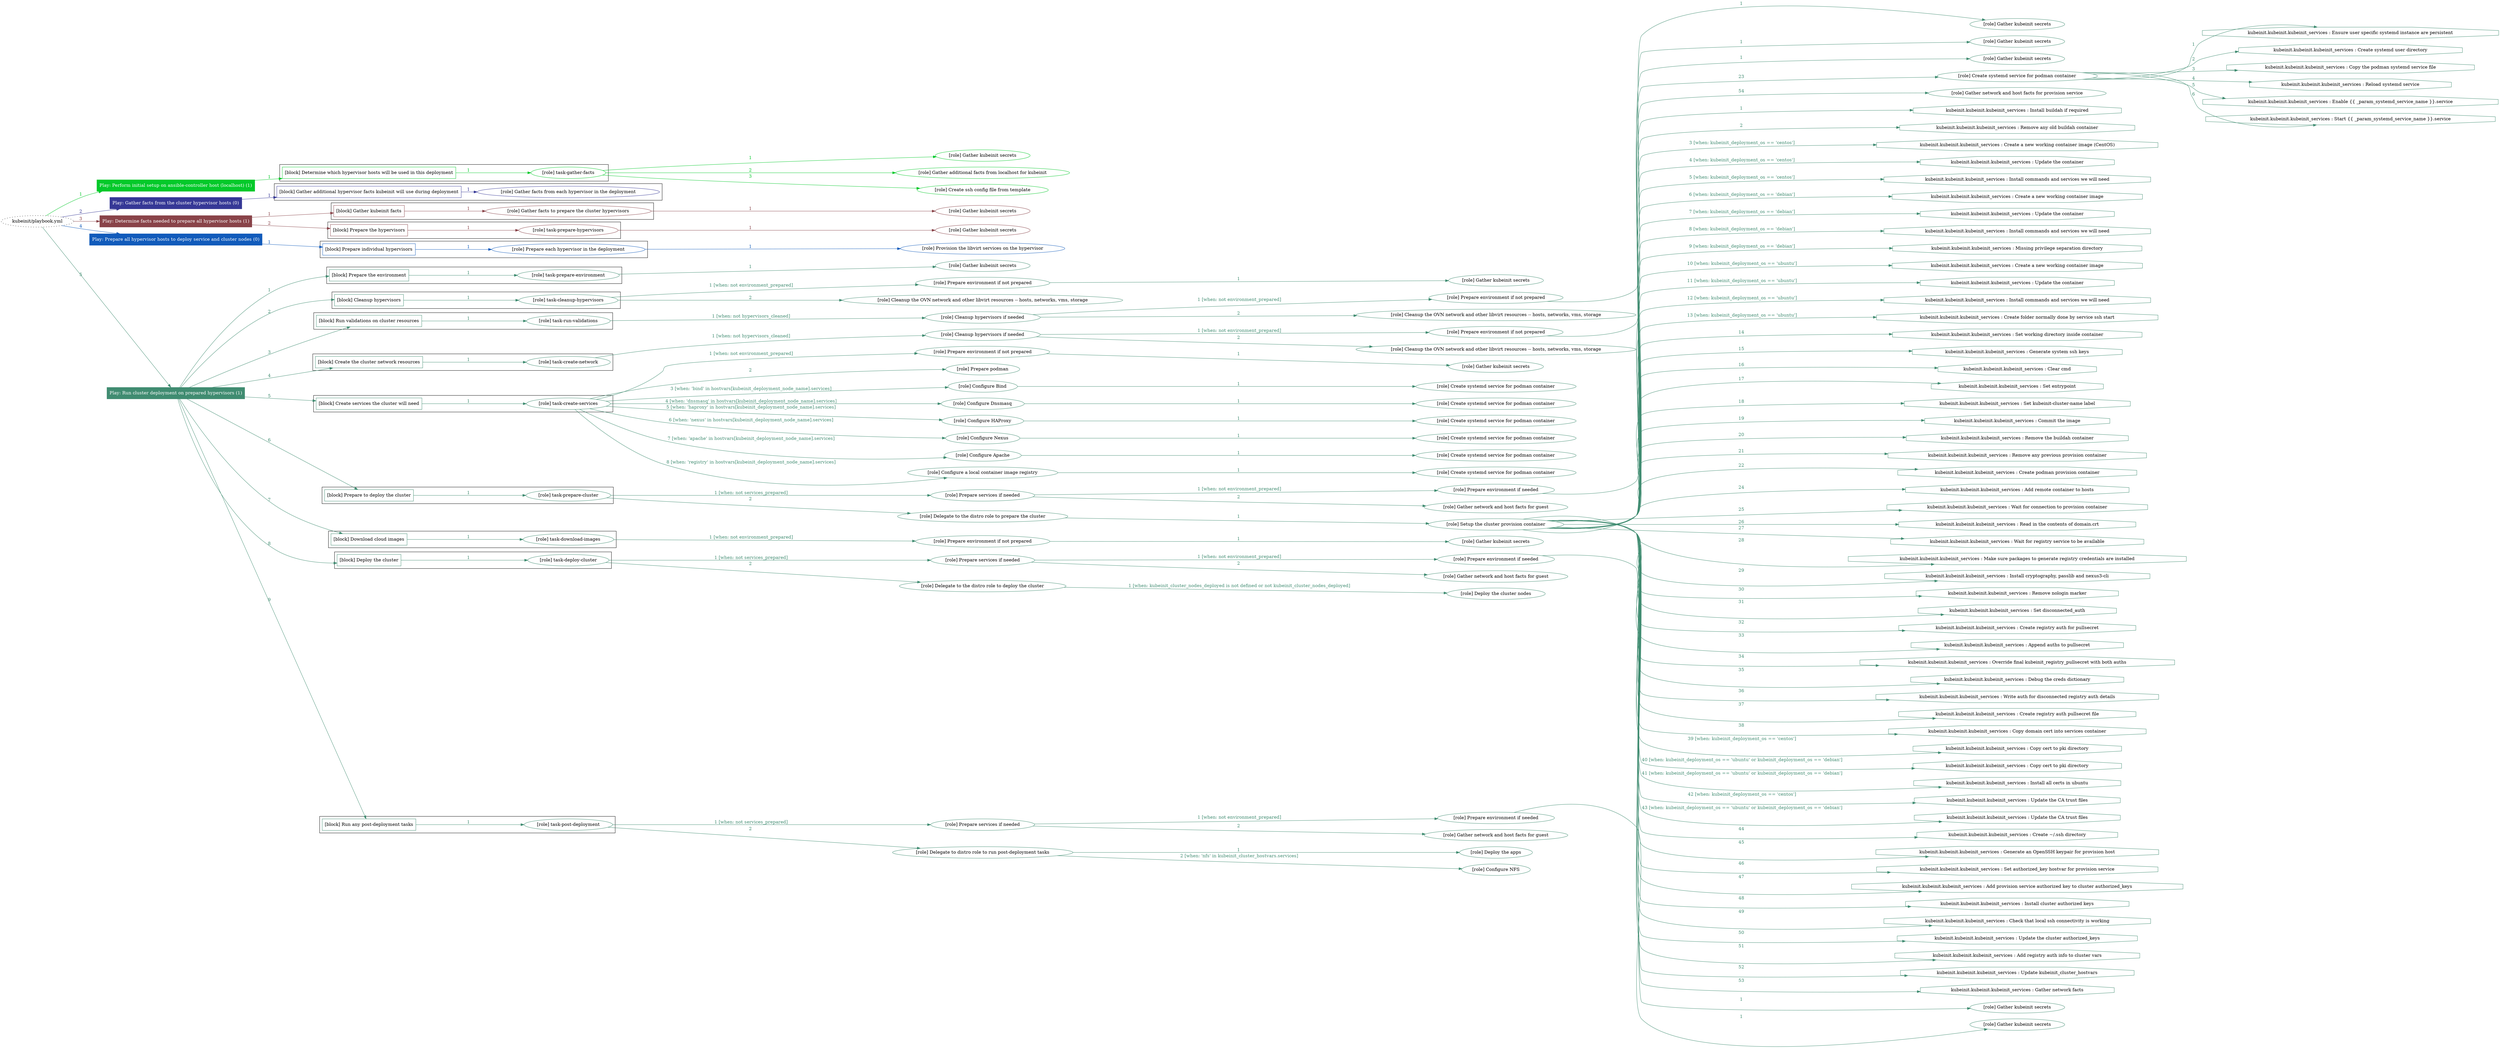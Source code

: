 digraph {
	graph [concentrate=true ordering=in rankdir=LR ratio=fill]
	edge [esep=5 sep=10]
	"kubeinit/playbook.yml" [URL="/home/runner/work/kubeinit/kubeinit/kubeinit/playbook.yml" id=playbook_728263c4 style=dotted]
	play_d1e403cc [label="Play: Perform initial setup on ansible-controller host (localhost) (1)" URL="/home/runner/work/kubeinit/kubeinit/kubeinit/playbook.yml" color="#03c92a" fontcolor="#ffffff" id=play_d1e403cc shape=box style=filled tooltip=localhost]
	"kubeinit/playbook.yml" -> play_d1e403cc [label="1 " color="#03c92a" fontcolor="#03c92a" id=edge_d89a8fd3 labeltooltip="1 " tooltip="1 "]
	subgraph "Gather kubeinit secrets" {
		role_cd6cf0f9 [label="[role] Gather kubeinit secrets" URL="/home/runner/.ansible/collections/ansible_collections/kubeinit/kubeinit/roles/kubeinit_prepare/tasks/build_hypervisors_group.yml" color="#03c92a" id=role_cd6cf0f9 tooltip="Gather kubeinit secrets"]
	}
	subgraph "Gather additional facts from localhost for kubeinit" {
		role_5322bc4f [label="[role] Gather additional facts from localhost for kubeinit" URL="/home/runner/.ansible/collections/ansible_collections/kubeinit/kubeinit/roles/kubeinit_prepare/tasks/build_hypervisors_group.yml" color="#03c92a" id=role_5322bc4f tooltip="Gather additional facts from localhost for kubeinit"]
	}
	subgraph "Create ssh config file from template" {
		role_c3437d78 [label="[role] Create ssh config file from template" URL="/home/runner/.ansible/collections/ansible_collections/kubeinit/kubeinit/roles/kubeinit_prepare/tasks/build_hypervisors_group.yml" color="#03c92a" id=role_c3437d78 tooltip="Create ssh config file from template"]
	}
	subgraph "task-gather-facts" {
		role_1f5b491d [label="[role] task-gather-facts" URL="/home/runner/work/kubeinit/kubeinit/kubeinit/playbook.yml" color="#03c92a" id=role_1f5b491d tooltip="task-gather-facts"]
		role_1f5b491d -> role_cd6cf0f9 [label="1 " color="#03c92a" fontcolor="#03c92a" id=edge_f2791cdc labeltooltip="1 " tooltip="1 "]
		role_1f5b491d -> role_5322bc4f [label="2 " color="#03c92a" fontcolor="#03c92a" id=edge_1d06180f labeltooltip="2 " tooltip="2 "]
		role_1f5b491d -> role_c3437d78 [label="3 " color="#03c92a" fontcolor="#03c92a" id=edge_d85bec53 labeltooltip="3 " tooltip="3 "]
	}
	subgraph "Play: Perform initial setup on ansible-controller host (localhost) (1)" {
		play_d1e403cc -> block_81a646a5 [label=1 color="#03c92a" fontcolor="#03c92a" id=edge_c5e66534 labeltooltip=1 tooltip=1]
		subgraph cluster_block_81a646a5 {
			block_81a646a5 [label="[block] Determine which hypervisor hosts will be used in this deployment" URL="/home/runner/work/kubeinit/kubeinit/kubeinit/playbook.yml" color="#03c92a" id=block_81a646a5 labeltooltip="Determine which hypervisor hosts will be used in this deployment" shape=box tooltip="Determine which hypervisor hosts will be used in this deployment"]
			block_81a646a5 -> role_1f5b491d [label="1 " color="#03c92a" fontcolor="#03c92a" id=edge_fc8a7d0c labeltooltip="1 " tooltip="1 "]
		}
	}
	play_1d3226ca [label="Play: Gather facts from the cluster hypervisor hosts (0)" URL="/home/runner/work/kubeinit/kubeinit/kubeinit/playbook.yml" color="#363896" fontcolor="#ffffff" id=play_1d3226ca shape=box style=filled tooltip="Play: Gather facts from the cluster hypervisor hosts (0)"]
	"kubeinit/playbook.yml" -> play_1d3226ca [label="2 " color="#363896" fontcolor="#363896" id=edge_2ad63695 labeltooltip="2 " tooltip="2 "]
	subgraph "Gather facts from each hypervisor in the deployment" {
		role_9479155a [label="[role] Gather facts from each hypervisor in the deployment" URL="/home/runner/work/kubeinit/kubeinit/kubeinit/playbook.yml" color="#363896" id=role_9479155a tooltip="Gather facts from each hypervisor in the deployment"]
	}
	subgraph "Play: Gather facts from the cluster hypervisor hosts (0)" {
		play_1d3226ca -> block_f4fe9a2b [label=1 color="#363896" fontcolor="#363896" id=edge_aa2bdcb2 labeltooltip=1 tooltip=1]
		subgraph cluster_block_f4fe9a2b {
			block_f4fe9a2b [label="[block] Gather additional hypervisor facts kubeinit will use during deployment" URL="/home/runner/work/kubeinit/kubeinit/kubeinit/playbook.yml" color="#363896" id=block_f4fe9a2b labeltooltip="Gather additional hypervisor facts kubeinit will use during deployment" shape=box tooltip="Gather additional hypervisor facts kubeinit will use during deployment"]
			block_f4fe9a2b -> role_9479155a [label="1 " color="#363896" fontcolor="#363896" id=edge_424b27a7 labeltooltip="1 " tooltip="1 "]
		}
	}
	play_4953017f [label="Play: Determine facts needed to prepare all hypervisor hosts (1)" URL="/home/runner/work/kubeinit/kubeinit/kubeinit/playbook.yml" color="#894349" fontcolor="#ffffff" id=play_4953017f shape=box style=filled tooltip=localhost]
	"kubeinit/playbook.yml" -> play_4953017f [label="3 " color="#894349" fontcolor="#894349" id=edge_283ec12c labeltooltip="3 " tooltip="3 "]
	subgraph "Gather kubeinit secrets" {
		role_338ec009 [label="[role] Gather kubeinit secrets" URL="/home/runner/.ansible/collections/ansible_collections/kubeinit/kubeinit/roles/kubeinit_prepare/tasks/gather_kubeinit_facts.yml" color="#894349" id=role_338ec009 tooltip="Gather kubeinit secrets"]
	}
	subgraph "Gather facts to prepare the cluster hypervisors" {
		role_084f2608 [label="[role] Gather facts to prepare the cluster hypervisors" URL="/home/runner/work/kubeinit/kubeinit/kubeinit/playbook.yml" color="#894349" id=role_084f2608 tooltip="Gather facts to prepare the cluster hypervisors"]
		role_084f2608 -> role_338ec009 [label="1 " color="#894349" fontcolor="#894349" id=edge_f8aaaf9c labeltooltip="1 " tooltip="1 "]
	}
	subgraph "Gather kubeinit secrets" {
		role_fb774641 [label="[role] Gather kubeinit secrets" URL="/home/runner/.ansible/collections/ansible_collections/kubeinit/kubeinit/roles/kubeinit_prepare/tasks/gather_kubeinit_facts.yml" color="#894349" id=role_fb774641 tooltip="Gather kubeinit secrets"]
	}
	subgraph "task-prepare-hypervisors" {
		role_97505d10 [label="[role] task-prepare-hypervisors" URL="/home/runner/work/kubeinit/kubeinit/kubeinit/playbook.yml" color="#894349" id=role_97505d10 tooltip="task-prepare-hypervisors"]
		role_97505d10 -> role_fb774641 [label="1 " color="#894349" fontcolor="#894349" id=edge_8bfe6f10 labeltooltip="1 " tooltip="1 "]
	}
	subgraph "Play: Determine facts needed to prepare all hypervisor hosts (1)" {
		play_4953017f -> block_e3c4df1b [label=1 color="#894349" fontcolor="#894349" id=edge_c2490699 labeltooltip=1 tooltip=1]
		subgraph cluster_block_e3c4df1b {
			block_e3c4df1b [label="[block] Gather kubeinit facts" URL="/home/runner/work/kubeinit/kubeinit/kubeinit/playbook.yml" color="#894349" id=block_e3c4df1b labeltooltip="Gather kubeinit facts" shape=box tooltip="Gather kubeinit facts"]
			block_e3c4df1b -> role_084f2608 [label="1 " color="#894349" fontcolor="#894349" id=edge_65348d69 labeltooltip="1 " tooltip="1 "]
		}
		play_4953017f -> block_aa33fd9a [label=2 color="#894349" fontcolor="#894349" id=edge_29a63095 labeltooltip=2 tooltip=2]
		subgraph cluster_block_aa33fd9a {
			block_aa33fd9a [label="[block] Prepare the hypervisors" URL="/home/runner/work/kubeinit/kubeinit/kubeinit/playbook.yml" color="#894349" id=block_aa33fd9a labeltooltip="Prepare the hypervisors" shape=box tooltip="Prepare the hypervisors"]
			block_aa33fd9a -> role_97505d10 [label="1 " color="#894349" fontcolor="#894349" id=edge_f1e8a5d8 labeltooltip="1 " tooltip="1 "]
		}
	}
	play_47b0626b [label="Play: Prepare all hypervisor hosts to deploy service and cluster nodes (0)" URL="/home/runner/work/kubeinit/kubeinit/kubeinit/playbook.yml" color="#115bbb" fontcolor="#ffffff" id=play_47b0626b shape=box style=filled tooltip="Play: Prepare all hypervisor hosts to deploy service and cluster nodes (0)"]
	"kubeinit/playbook.yml" -> play_47b0626b [label="4 " color="#115bbb" fontcolor="#115bbb" id=edge_306e078c labeltooltip="4 " tooltip="4 "]
	subgraph "Provision the libvirt services on the hypervisor" {
		role_195b908d [label="[role] Provision the libvirt services on the hypervisor" URL="/home/runner/.ansible/collections/ansible_collections/kubeinit/kubeinit/roles/kubeinit_prepare/tasks/prepare_hypervisor.yml" color="#115bbb" id=role_195b908d tooltip="Provision the libvirt services on the hypervisor"]
	}
	subgraph "Prepare each hypervisor in the deployment" {
		role_009c4bc0 [label="[role] Prepare each hypervisor in the deployment" URL="/home/runner/work/kubeinit/kubeinit/kubeinit/playbook.yml" color="#115bbb" id=role_009c4bc0 tooltip="Prepare each hypervisor in the deployment"]
		role_009c4bc0 -> role_195b908d [label="1 " color="#115bbb" fontcolor="#115bbb" id=edge_1ea1a85d labeltooltip="1 " tooltip="1 "]
	}
	subgraph "Play: Prepare all hypervisor hosts to deploy service and cluster nodes (0)" {
		play_47b0626b -> block_83cd30db [label=1 color="#115bbb" fontcolor="#115bbb" id=edge_9a035836 labeltooltip=1 tooltip=1]
		subgraph cluster_block_83cd30db {
			block_83cd30db [label="[block] Prepare individual hypervisors" URL="/home/runner/work/kubeinit/kubeinit/kubeinit/playbook.yml" color="#115bbb" id=block_83cd30db labeltooltip="Prepare individual hypervisors" shape=box tooltip="Prepare individual hypervisors"]
			block_83cd30db -> role_009c4bc0 [label="1 " color="#115bbb" fontcolor="#115bbb" id=edge_aba0f75d labeltooltip="1 " tooltip="1 "]
		}
	}
	play_4d3c7e04 [label="Play: Run cluster deployment on prepared hypervisors (1)" URL="/home/runner/work/kubeinit/kubeinit/kubeinit/playbook.yml" color="#408c71" fontcolor="#ffffff" id=play_4d3c7e04 shape=box style=filled tooltip=localhost]
	"kubeinit/playbook.yml" -> play_4d3c7e04 [label="5 " color="#408c71" fontcolor="#408c71" id=edge_2ad6f8cd labeltooltip="5 " tooltip="5 "]
	subgraph "Gather kubeinit secrets" {
		role_bbeb8878 [label="[role] Gather kubeinit secrets" URL="/home/runner/.ansible/collections/ansible_collections/kubeinit/kubeinit/roles/kubeinit_prepare/tasks/gather_kubeinit_facts.yml" color="#408c71" id=role_bbeb8878 tooltip="Gather kubeinit secrets"]
	}
	subgraph "task-prepare-environment" {
		role_17fce5fc [label="[role] task-prepare-environment" URL="/home/runner/work/kubeinit/kubeinit/kubeinit/playbook.yml" color="#408c71" id=role_17fce5fc tooltip="task-prepare-environment"]
		role_17fce5fc -> role_bbeb8878 [label="1 " color="#408c71" fontcolor="#408c71" id=edge_92172d0f labeltooltip="1 " tooltip="1 "]
	}
	subgraph "Gather kubeinit secrets" {
		role_8a582ea2 [label="[role] Gather kubeinit secrets" URL="/home/runner/.ansible/collections/ansible_collections/kubeinit/kubeinit/roles/kubeinit_prepare/tasks/gather_kubeinit_facts.yml" color="#408c71" id=role_8a582ea2 tooltip="Gather kubeinit secrets"]
	}
	subgraph "Prepare environment if not prepared" {
		role_4d27b73e [label="[role] Prepare environment if not prepared" URL="/home/runner/.ansible/collections/ansible_collections/kubeinit/kubeinit/roles/kubeinit_prepare/tasks/cleanup_hypervisors.yml" color="#408c71" id=role_4d27b73e tooltip="Prepare environment if not prepared"]
		role_4d27b73e -> role_8a582ea2 [label="1 " color="#408c71" fontcolor="#408c71" id=edge_5fecbc5d labeltooltip="1 " tooltip="1 "]
	}
	subgraph "Cleanup the OVN network and other libvirt resources -- hosts, networks, vms, storage" {
		role_de11bb6a [label="[role] Cleanup the OVN network and other libvirt resources -- hosts, networks, vms, storage" URL="/home/runner/.ansible/collections/ansible_collections/kubeinit/kubeinit/roles/kubeinit_prepare/tasks/cleanup_hypervisors.yml" color="#408c71" id=role_de11bb6a tooltip="Cleanup the OVN network and other libvirt resources -- hosts, networks, vms, storage"]
	}
	subgraph "task-cleanup-hypervisors" {
		role_d40abd12 [label="[role] task-cleanup-hypervisors" URL="/home/runner/work/kubeinit/kubeinit/kubeinit/playbook.yml" color="#408c71" id=role_d40abd12 tooltip="task-cleanup-hypervisors"]
		role_d40abd12 -> role_4d27b73e [label="1 [when: not environment_prepared]" color="#408c71" fontcolor="#408c71" id=edge_85688697 labeltooltip="1 [when: not environment_prepared]" tooltip="1 [when: not environment_prepared]"]
		role_d40abd12 -> role_de11bb6a [label="2 " color="#408c71" fontcolor="#408c71" id=edge_443ed059 labeltooltip="2 " tooltip="2 "]
	}
	subgraph "Gather kubeinit secrets" {
		role_ccbfe987 [label="[role] Gather kubeinit secrets" URL="/home/runner/.ansible/collections/ansible_collections/kubeinit/kubeinit/roles/kubeinit_prepare/tasks/gather_kubeinit_facts.yml" color="#408c71" id=role_ccbfe987 tooltip="Gather kubeinit secrets"]
	}
	subgraph "Prepare environment if not prepared" {
		role_870ec5c2 [label="[role] Prepare environment if not prepared" URL="/home/runner/.ansible/collections/ansible_collections/kubeinit/kubeinit/roles/kubeinit_prepare/tasks/cleanup_hypervisors.yml" color="#408c71" id=role_870ec5c2 tooltip="Prepare environment if not prepared"]
		role_870ec5c2 -> role_ccbfe987 [label="1 " color="#408c71" fontcolor="#408c71" id=edge_e00b48d7 labeltooltip="1 " tooltip="1 "]
	}
	subgraph "Cleanup the OVN network and other libvirt resources -- hosts, networks, vms, storage" {
		role_664f1253 [label="[role] Cleanup the OVN network and other libvirt resources -- hosts, networks, vms, storage" URL="/home/runner/.ansible/collections/ansible_collections/kubeinit/kubeinit/roles/kubeinit_prepare/tasks/cleanup_hypervisors.yml" color="#408c71" id=role_664f1253 tooltip="Cleanup the OVN network and other libvirt resources -- hosts, networks, vms, storage"]
	}
	subgraph "Cleanup hypervisors if needed" {
		role_59e09a7b [label="[role] Cleanup hypervisors if needed" URL="/home/runner/.ansible/collections/ansible_collections/kubeinit/kubeinit/roles/kubeinit_validations/tasks/main.yml" color="#408c71" id=role_59e09a7b tooltip="Cleanup hypervisors if needed"]
		role_59e09a7b -> role_870ec5c2 [label="1 [when: not environment_prepared]" color="#408c71" fontcolor="#408c71" id=edge_2ed27e33 labeltooltip="1 [when: not environment_prepared]" tooltip="1 [when: not environment_prepared]"]
		role_59e09a7b -> role_664f1253 [label="2 " color="#408c71" fontcolor="#408c71" id=edge_7cdf8e7e labeltooltip="2 " tooltip="2 "]
	}
	subgraph "task-run-validations" {
		role_5bb749fb [label="[role] task-run-validations" URL="/home/runner/work/kubeinit/kubeinit/kubeinit/playbook.yml" color="#408c71" id=role_5bb749fb tooltip="task-run-validations"]
		role_5bb749fb -> role_59e09a7b [label="1 [when: not hypervisors_cleaned]" color="#408c71" fontcolor="#408c71" id=edge_78f3282e labeltooltip="1 [when: not hypervisors_cleaned]" tooltip="1 [when: not hypervisors_cleaned]"]
	}
	subgraph "Gather kubeinit secrets" {
		role_c8fbc77e [label="[role] Gather kubeinit secrets" URL="/home/runner/.ansible/collections/ansible_collections/kubeinit/kubeinit/roles/kubeinit_prepare/tasks/gather_kubeinit_facts.yml" color="#408c71" id=role_c8fbc77e tooltip="Gather kubeinit secrets"]
	}
	subgraph "Prepare environment if not prepared" {
		role_17636b87 [label="[role] Prepare environment if not prepared" URL="/home/runner/.ansible/collections/ansible_collections/kubeinit/kubeinit/roles/kubeinit_prepare/tasks/cleanup_hypervisors.yml" color="#408c71" id=role_17636b87 tooltip="Prepare environment if not prepared"]
		role_17636b87 -> role_c8fbc77e [label="1 " color="#408c71" fontcolor="#408c71" id=edge_47e522e3 labeltooltip="1 " tooltip="1 "]
	}
	subgraph "Cleanup the OVN network and other libvirt resources -- hosts, networks, vms, storage" {
		role_888c0ac0 [label="[role] Cleanup the OVN network and other libvirt resources -- hosts, networks, vms, storage" URL="/home/runner/.ansible/collections/ansible_collections/kubeinit/kubeinit/roles/kubeinit_prepare/tasks/cleanup_hypervisors.yml" color="#408c71" id=role_888c0ac0 tooltip="Cleanup the OVN network and other libvirt resources -- hosts, networks, vms, storage"]
	}
	subgraph "Cleanup hypervisors if needed" {
		role_56f0056a [label="[role] Cleanup hypervisors if needed" URL="/home/runner/.ansible/collections/ansible_collections/kubeinit/kubeinit/roles/kubeinit_libvirt/tasks/create_network.yml" color="#408c71" id=role_56f0056a tooltip="Cleanup hypervisors if needed"]
		role_56f0056a -> role_17636b87 [label="1 [when: not environment_prepared]" color="#408c71" fontcolor="#408c71" id=edge_c36d57e4 labeltooltip="1 [when: not environment_prepared]" tooltip="1 [when: not environment_prepared]"]
		role_56f0056a -> role_888c0ac0 [label="2 " color="#408c71" fontcolor="#408c71" id=edge_89a3abac labeltooltip="2 " tooltip="2 "]
	}
	subgraph "task-create-network" {
		role_b328fc76 [label="[role] task-create-network" URL="/home/runner/work/kubeinit/kubeinit/kubeinit/playbook.yml" color="#408c71" id=role_b328fc76 tooltip="task-create-network"]
		role_b328fc76 -> role_56f0056a [label="1 [when: not hypervisors_cleaned]" color="#408c71" fontcolor="#408c71" id=edge_c6532103 labeltooltip="1 [when: not hypervisors_cleaned]" tooltip="1 [when: not hypervisors_cleaned]"]
	}
	subgraph "Gather kubeinit secrets" {
		role_addf11c6 [label="[role] Gather kubeinit secrets" URL="/home/runner/.ansible/collections/ansible_collections/kubeinit/kubeinit/roles/kubeinit_prepare/tasks/gather_kubeinit_facts.yml" color="#408c71" id=role_addf11c6 tooltip="Gather kubeinit secrets"]
	}
	subgraph "Prepare environment if not prepared" {
		role_ec9a3d2f [label="[role] Prepare environment if not prepared" URL="/home/runner/.ansible/collections/ansible_collections/kubeinit/kubeinit/roles/kubeinit_services/tasks/main.yml" color="#408c71" id=role_ec9a3d2f tooltip="Prepare environment if not prepared"]
		role_ec9a3d2f -> role_addf11c6 [label="1 " color="#408c71" fontcolor="#408c71" id=edge_1b19ecb3 labeltooltip="1 " tooltip="1 "]
	}
	subgraph "Prepare podman" {
		role_36854a3c [label="[role] Prepare podman" URL="/home/runner/.ansible/collections/ansible_collections/kubeinit/kubeinit/roles/kubeinit_services/tasks/00_create_service_pod.yml" color="#408c71" id=role_36854a3c tooltip="Prepare podman"]
	}
	subgraph "Create systemd service for podman container" {
		role_d63942c9 [label="[role] Create systemd service for podman container" URL="/home/runner/.ansible/collections/ansible_collections/kubeinit/kubeinit/roles/kubeinit_bind/tasks/main.yml" color="#408c71" id=role_d63942c9 tooltip="Create systemd service for podman container"]
	}
	subgraph "Configure Bind" {
		role_033ab004 [label="[role] Configure Bind" URL="/home/runner/.ansible/collections/ansible_collections/kubeinit/kubeinit/roles/kubeinit_services/tasks/start_services_containers.yml" color="#408c71" id=role_033ab004 tooltip="Configure Bind"]
		role_033ab004 -> role_d63942c9 [label="1 " color="#408c71" fontcolor="#408c71" id=edge_5e521893 labeltooltip="1 " tooltip="1 "]
	}
	subgraph "Create systemd service for podman container" {
		role_cfcb845b [label="[role] Create systemd service for podman container" URL="/home/runner/.ansible/collections/ansible_collections/kubeinit/kubeinit/roles/kubeinit_dnsmasq/tasks/main.yml" color="#408c71" id=role_cfcb845b tooltip="Create systemd service for podman container"]
	}
	subgraph "Configure Dnsmasq" {
		role_44117a14 [label="[role] Configure Dnsmasq" URL="/home/runner/.ansible/collections/ansible_collections/kubeinit/kubeinit/roles/kubeinit_services/tasks/start_services_containers.yml" color="#408c71" id=role_44117a14 tooltip="Configure Dnsmasq"]
		role_44117a14 -> role_cfcb845b [label="1 " color="#408c71" fontcolor="#408c71" id=edge_4060f3ca labeltooltip="1 " tooltip="1 "]
	}
	subgraph "Create systemd service for podman container" {
		role_c55910bb [label="[role] Create systemd service for podman container" URL="/home/runner/.ansible/collections/ansible_collections/kubeinit/kubeinit/roles/kubeinit_haproxy/tasks/main.yml" color="#408c71" id=role_c55910bb tooltip="Create systemd service for podman container"]
	}
	subgraph "Configure HAProxy" {
		role_04ad4ecc [label="[role] Configure HAProxy" URL="/home/runner/.ansible/collections/ansible_collections/kubeinit/kubeinit/roles/kubeinit_services/tasks/start_services_containers.yml" color="#408c71" id=role_04ad4ecc tooltip="Configure HAProxy"]
		role_04ad4ecc -> role_c55910bb [label="1 " color="#408c71" fontcolor="#408c71" id=edge_c9e5371c labeltooltip="1 " tooltip="1 "]
	}
	subgraph "Create systemd service for podman container" {
		role_f313cc60 [label="[role] Create systemd service for podman container" URL="/home/runner/.ansible/collections/ansible_collections/kubeinit/kubeinit/roles/kubeinit_nexus/tasks/main.yml" color="#408c71" id=role_f313cc60 tooltip="Create systemd service for podman container"]
	}
	subgraph "Configure Nexus" {
		role_74058672 [label="[role] Configure Nexus" URL="/home/runner/.ansible/collections/ansible_collections/kubeinit/kubeinit/roles/kubeinit_services/tasks/start_services_containers.yml" color="#408c71" id=role_74058672 tooltip="Configure Nexus"]
		role_74058672 -> role_f313cc60 [label="1 " color="#408c71" fontcolor="#408c71" id=edge_73f6cf7d labeltooltip="1 " tooltip="1 "]
	}
	subgraph "Create systemd service for podman container" {
		role_e62196af [label="[role] Create systemd service for podman container" URL="/home/runner/.ansible/collections/ansible_collections/kubeinit/kubeinit/roles/kubeinit_apache/tasks/main.yml" color="#408c71" id=role_e62196af tooltip="Create systemd service for podman container"]
	}
	subgraph "Configure Apache" {
		role_ea7499a3 [label="[role] Configure Apache" URL="/home/runner/.ansible/collections/ansible_collections/kubeinit/kubeinit/roles/kubeinit_services/tasks/start_services_containers.yml" color="#408c71" id=role_ea7499a3 tooltip="Configure Apache"]
		role_ea7499a3 -> role_e62196af [label="1 " color="#408c71" fontcolor="#408c71" id=edge_e328c980 labeltooltip="1 " tooltip="1 "]
	}
	subgraph "Create systemd service for podman container" {
		role_e3de765d [label="[role] Create systemd service for podman container" URL="/home/runner/.ansible/collections/ansible_collections/kubeinit/kubeinit/roles/kubeinit_registry/tasks/main.yml" color="#408c71" id=role_e3de765d tooltip="Create systemd service for podman container"]
	}
	subgraph "Configure a local container image registry" {
		role_863c2343 [label="[role] Configure a local container image registry" URL="/home/runner/.ansible/collections/ansible_collections/kubeinit/kubeinit/roles/kubeinit_services/tasks/start_services_containers.yml" color="#408c71" id=role_863c2343 tooltip="Configure a local container image registry"]
		role_863c2343 -> role_e3de765d [label="1 " color="#408c71" fontcolor="#408c71" id=edge_d50c795d labeltooltip="1 " tooltip="1 "]
	}
	subgraph "task-create-services" {
		role_ca753608 [label="[role] task-create-services" URL="/home/runner/work/kubeinit/kubeinit/kubeinit/playbook.yml" color="#408c71" id=role_ca753608 tooltip="task-create-services"]
		role_ca753608 -> role_ec9a3d2f [label="1 [when: not environment_prepared]" color="#408c71" fontcolor="#408c71" id=edge_480955c5 labeltooltip="1 [when: not environment_prepared]" tooltip="1 [when: not environment_prepared]"]
		role_ca753608 -> role_36854a3c [label="2 " color="#408c71" fontcolor="#408c71" id=edge_8301390c labeltooltip="2 " tooltip="2 "]
		role_ca753608 -> role_033ab004 [label="3 [when: 'bind' in hostvars[kubeinit_deployment_node_name].services]" color="#408c71" fontcolor="#408c71" id=edge_bb50211d labeltooltip="3 [when: 'bind' in hostvars[kubeinit_deployment_node_name].services]" tooltip="3 [when: 'bind' in hostvars[kubeinit_deployment_node_name].services]"]
		role_ca753608 -> role_44117a14 [label="4 [when: 'dnsmasq' in hostvars[kubeinit_deployment_node_name].services]" color="#408c71" fontcolor="#408c71" id=edge_d56389c2 labeltooltip="4 [when: 'dnsmasq' in hostvars[kubeinit_deployment_node_name].services]" tooltip="4 [when: 'dnsmasq' in hostvars[kubeinit_deployment_node_name].services]"]
		role_ca753608 -> role_04ad4ecc [label="5 [when: 'haproxy' in hostvars[kubeinit_deployment_node_name].services]" color="#408c71" fontcolor="#408c71" id=edge_f51442f9 labeltooltip="5 [when: 'haproxy' in hostvars[kubeinit_deployment_node_name].services]" tooltip="5 [when: 'haproxy' in hostvars[kubeinit_deployment_node_name].services]"]
		role_ca753608 -> role_74058672 [label="6 [when: 'nexus' in hostvars[kubeinit_deployment_node_name].services]" color="#408c71" fontcolor="#408c71" id=edge_8ca94dda labeltooltip="6 [when: 'nexus' in hostvars[kubeinit_deployment_node_name].services]" tooltip="6 [when: 'nexus' in hostvars[kubeinit_deployment_node_name].services]"]
		role_ca753608 -> role_ea7499a3 [label="7 [when: 'apache' in hostvars[kubeinit_deployment_node_name].services]" color="#408c71" fontcolor="#408c71" id=edge_dd37d505 labeltooltip="7 [when: 'apache' in hostvars[kubeinit_deployment_node_name].services]" tooltip="7 [when: 'apache' in hostvars[kubeinit_deployment_node_name].services]"]
		role_ca753608 -> role_863c2343 [label="8 [when: 'registry' in hostvars[kubeinit_deployment_node_name].services]" color="#408c71" fontcolor="#408c71" id=edge_3dfca7ca labeltooltip="8 [when: 'registry' in hostvars[kubeinit_deployment_node_name].services]" tooltip="8 [when: 'registry' in hostvars[kubeinit_deployment_node_name].services]"]
	}
	subgraph "Gather kubeinit secrets" {
		role_90197877 [label="[role] Gather kubeinit secrets" URL="/home/runner/.ansible/collections/ansible_collections/kubeinit/kubeinit/roles/kubeinit_prepare/tasks/gather_kubeinit_facts.yml" color="#408c71" id=role_90197877 tooltip="Gather kubeinit secrets"]
	}
	subgraph "Prepare environment if needed" {
		role_8ebab6f2 [label="[role] Prepare environment if needed" URL="/home/runner/.ansible/collections/ansible_collections/kubeinit/kubeinit/roles/kubeinit_services/tasks/prepare_services.yml" color="#408c71" id=role_8ebab6f2 tooltip="Prepare environment if needed"]
		role_8ebab6f2 -> role_90197877 [label="1 " color="#408c71" fontcolor="#408c71" id=edge_0de459d1 labeltooltip="1 " tooltip="1 "]
	}
	subgraph "Gather network and host facts for guest" {
		role_49451aa3 [label="[role] Gather network and host facts for guest" URL="/home/runner/.ansible/collections/ansible_collections/kubeinit/kubeinit/roles/kubeinit_services/tasks/prepare_services.yml" color="#408c71" id=role_49451aa3 tooltip="Gather network and host facts for guest"]
	}
	subgraph "Prepare services if needed" {
		role_d49568c9 [label="[role] Prepare services if needed" URL="/home/runner/.ansible/collections/ansible_collections/kubeinit/kubeinit/roles/kubeinit_prepare/tasks/prepare_cluster.yml" color="#408c71" id=role_d49568c9 tooltip="Prepare services if needed"]
		role_d49568c9 -> role_8ebab6f2 [label="1 [when: not environment_prepared]" color="#408c71" fontcolor="#408c71" id=edge_4c58010d labeltooltip="1 [when: not environment_prepared]" tooltip="1 [when: not environment_prepared]"]
		role_d49568c9 -> role_49451aa3 [label="2 " color="#408c71" fontcolor="#408c71" id=edge_f7dc8b4a labeltooltip="2 " tooltip="2 "]
	}
	subgraph "Create systemd service for podman container" {
		role_20b82d6c [label="[role] Create systemd service for podman container" URL="/home/runner/.ansible/collections/ansible_collections/kubeinit/kubeinit/roles/kubeinit_services/tasks/create_provision_container.yml" color="#408c71" id=role_20b82d6c tooltip="Create systemd service for podman container"]
		task_0bf15a05 [label="kubeinit.kubeinit.kubeinit_services : Ensure user specific systemd instance are persistent" URL="/home/runner/.ansible/collections/ansible_collections/kubeinit/kubeinit/roles/kubeinit_services/tasks/create_managed_service.yml" color="#408c71" id=task_0bf15a05 shape=octagon tooltip="kubeinit.kubeinit.kubeinit_services : Ensure user specific systemd instance are persistent"]
		role_20b82d6c -> task_0bf15a05 [label="1 " color="#408c71" fontcolor="#408c71" id=edge_0366682b labeltooltip="1 " tooltip="1 "]
		task_89786dab [label="kubeinit.kubeinit.kubeinit_services : Create systemd user directory" URL="/home/runner/.ansible/collections/ansible_collections/kubeinit/kubeinit/roles/kubeinit_services/tasks/create_managed_service.yml" color="#408c71" id=task_89786dab shape=octagon tooltip="kubeinit.kubeinit.kubeinit_services : Create systemd user directory"]
		role_20b82d6c -> task_89786dab [label="2 " color="#408c71" fontcolor="#408c71" id=edge_12570da3 labeltooltip="2 " tooltip="2 "]
		task_fe10f471 [label="kubeinit.kubeinit.kubeinit_services : Copy the podman systemd service file" URL="/home/runner/.ansible/collections/ansible_collections/kubeinit/kubeinit/roles/kubeinit_services/tasks/create_managed_service.yml" color="#408c71" id=task_fe10f471 shape=octagon tooltip="kubeinit.kubeinit.kubeinit_services : Copy the podman systemd service file"]
		role_20b82d6c -> task_fe10f471 [label="3 " color="#408c71" fontcolor="#408c71" id=edge_00096fa9 labeltooltip="3 " tooltip="3 "]
		task_02fb5dd2 [label="kubeinit.kubeinit.kubeinit_services : Reload systemd service" URL="/home/runner/.ansible/collections/ansible_collections/kubeinit/kubeinit/roles/kubeinit_services/tasks/create_managed_service.yml" color="#408c71" id=task_02fb5dd2 shape=octagon tooltip="kubeinit.kubeinit.kubeinit_services : Reload systemd service"]
		role_20b82d6c -> task_02fb5dd2 [label="4 " color="#408c71" fontcolor="#408c71" id=edge_563ef817 labeltooltip="4 " tooltip="4 "]
		task_e3e0ce47 [label="kubeinit.kubeinit.kubeinit_services : Enable {{ _param_systemd_service_name }}.service" URL="/home/runner/.ansible/collections/ansible_collections/kubeinit/kubeinit/roles/kubeinit_services/tasks/create_managed_service.yml" color="#408c71" id=task_e3e0ce47 shape=octagon tooltip="kubeinit.kubeinit.kubeinit_services : Enable {{ _param_systemd_service_name }}.service"]
		role_20b82d6c -> task_e3e0ce47 [label="5 " color="#408c71" fontcolor="#408c71" id=edge_c06ae4be labeltooltip="5 " tooltip="5 "]
		task_cb2fea1a [label="kubeinit.kubeinit.kubeinit_services : Start {{ _param_systemd_service_name }}.service" URL="/home/runner/.ansible/collections/ansible_collections/kubeinit/kubeinit/roles/kubeinit_services/tasks/create_managed_service.yml" color="#408c71" id=task_cb2fea1a shape=octagon tooltip="kubeinit.kubeinit.kubeinit_services : Start {{ _param_systemd_service_name }}.service"]
		role_20b82d6c -> task_cb2fea1a [label="6 " color="#408c71" fontcolor="#408c71" id=edge_46f93b93 labeltooltip="6 " tooltip="6 "]
	}
	subgraph "Gather network and host facts for provision service" {
		role_3938d7ac [label="[role] Gather network and host facts for provision service" URL="/home/runner/.ansible/collections/ansible_collections/kubeinit/kubeinit/roles/kubeinit_services/tasks/create_provision_container.yml" color="#408c71" id=role_3938d7ac tooltip="Gather network and host facts for provision service"]
	}
	subgraph "Setup the cluster provision container" {
		role_268ded69 [label="[role] Setup the cluster provision container" URL="/home/runner/.ansible/collections/ansible_collections/kubeinit/kubeinit/roles/kubeinit_cdk/tasks/prepare_cluster.yml" color="#408c71" id=role_268ded69 tooltip="Setup the cluster provision container"]
		task_3fd57a0c [label="kubeinit.kubeinit.kubeinit_services : Install buildah if required" URL="/home/runner/.ansible/collections/ansible_collections/kubeinit/kubeinit/roles/kubeinit_services/tasks/create_provision_container.yml" color="#408c71" id=task_3fd57a0c shape=octagon tooltip="kubeinit.kubeinit.kubeinit_services : Install buildah if required"]
		role_268ded69 -> task_3fd57a0c [label="1 " color="#408c71" fontcolor="#408c71" id=edge_4741b968 labeltooltip="1 " tooltip="1 "]
		task_e5076856 [label="kubeinit.kubeinit.kubeinit_services : Remove any old buildah container" URL="/home/runner/.ansible/collections/ansible_collections/kubeinit/kubeinit/roles/kubeinit_services/tasks/create_provision_container.yml" color="#408c71" id=task_e5076856 shape=octagon tooltip="kubeinit.kubeinit.kubeinit_services : Remove any old buildah container"]
		role_268ded69 -> task_e5076856 [label="2 " color="#408c71" fontcolor="#408c71" id=edge_f3084a6d labeltooltip="2 " tooltip="2 "]
		task_b4cfb7b2 [label="kubeinit.kubeinit.kubeinit_services : Create a new working container image (CentOS)" URL="/home/runner/.ansible/collections/ansible_collections/kubeinit/kubeinit/roles/kubeinit_services/tasks/create_provision_container.yml" color="#408c71" id=task_b4cfb7b2 shape=octagon tooltip="kubeinit.kubeinit.kubeinit_services : Create a new working container image (CentOS)"]
		role_268ded69 -> task_b4cfb7b2 [label="3 [when: kubeinit_deployment_os == 'centos']" color="#408c71" fontcolor="#408c71" id=edge_b5df3228 labeltooltip="3 [when: kubeinit_deployment_os == 'centos']" tooltip="3 [when: kubeinit_deployment_os == 'centos']"]
		task_ae6c4e8f [label="kubeinit.kubeinit.kubeinit_services : Update the container" URL="/home/runner/.ansible/collections/ansible_collections/kubeinit/kubeinit/roles/kubeinit_services/tasks/create_provision_container.yml" color="#408c71" id=task_ae6c4e8f shape=octagon tooltip="kubeinit.kubeinit.kubeinit_services : Update the container"]
		role_268ded69 -> task_ae6c4e8f [label="4 [when: kubeinit_deployment_os == 'centos']" color="#408c71" fontcolor="#408c71" id=edge_527ed1ed labeltooltip="4 [when: kubeinit_deployment_os == 'centos']" tooltip="4 [when: kubeinit_deployment_os == 'centos']"]
		task_722645df [label="kubeinit.kubeinit.kubeinit_services : Install commands and services we will need" URL="/home/runner/.ansible/collections/ansible_collections/kubeinit/kubeinit/roles/kubeinit_services/tasks/create_provision_container.yml" color="#408c71" id=task_722645df shape=octagon tooltip="kubeinit.kubeinit.kubeinit_services : Install commands and services we will need"]
		role_268ded69 -> task_722645df [label="5 [when: kubeinit_deployment_os == 'centos']" color="#408c71" fontcolor="#408c71" id=edge_ea614bc7 labeltooltip="5 [when: kubeinit_deployment_os == 'centos']" tooltip="5 [when: kubeinit_deployment_os == 'centos']"]
		task_d2dd2413 [label="kubeinit.kubeinit.kubeinit_services : Create a new working container image" URL="/home/runner/.ansible/collections/ansible_collections/kubeinit/kubeinit/roles/kubeinit_services/tasks/create_provision_container.yml" color="#408c71" id=task_d2dd2413 shape=octagon tooltip="kubeinit.kubeinit.kubeinit_services : Create a new working container image"]
		role_268ded69 -> task_d2dd2413 [label="6 [when: kubeinit_deployment_os == 'debian']" color="#408c71" fontcolor="#408c71" id=edge_f08c73ca labeltooltip="6 [when: kubeinit_deployment_os == 'debian']" tooltip="6 [when: kubeinit_deployment_os == 'debian']"]
		task_c883e7f9 [label="kubeinit.kubeinit.kubeinit_services : Update the container" URL="/home/runner/.ansible/collections/ansible_collections/kubeinit/kubeinit/roles/kubeinit_services/tasks/create_provision_container.yml" color="#408c71" id=task_c883e7f9 shape=octagon tooltip="kubeinit.kubeinit.kubeinit_services : Update the container"]
		role_268ded69 -> task_c883e7f9 [label="7 [when: kubeinit_deployment_os == 'debian']" color="#408c71" fontcolor="#408c71" id=edge_0169371c labeltooltip="7 [when: kubeinit_deployment_os == 'debian']" tooltip="7 [when: kubeinit_deployment_os == 'debian']"]
		task_68a57340 [label="kubeinit.kubeinit.kubeinit_services : Install commands and services we will need" URL="/home/runner/.ansible/collections/ansible_collections/kubeinit/kubeinit/roles/kubeinit_services/tasks/create_provision_container.yml" color="#408c71" id=task_68a57340 shape=octagon tooltip="kubeinit.kubeinit.kubeinit_services : Install commands and services we will need"]
		role_268ded69 -> task_68a57340 [label="8 [when: kubeinit_deployment_os == 'debian']" color="#408c71" fontcolor="#408c71" id=edge_861f5afe labeltooltip="8 [when: kubeinit_deployment_os == 'debian']" tooltip="8 [when: kubeinit_deployment_os == 'debian']"]
		task_695b2e01 [label="kubeinit.kubeinit.kubeinit_services : Missing privilege separation directory" URL="/home/runner/.ansible/collections/ansible_collections/kubeinit/kubeinit/roles/kubeinit_services/tasks/create_provision_container.yml" color="#408c71" id=task_695b2e01 shape=octagon tooltip="kubeinit.kubeinit.kubeinit_services : Missing privilege separation directory"]
		role_268ded69 -> task_695b2e01 [label="9 [when: kubeinit_deployment_os == 'debian']" color="#408c71" fontcolor="#408c71" id=edge_f76eac25 labeltooltip="9 [when: kubeinit_deployment_os == 'debian']" tooltip="9 [when: kubeinit_deployment_os == 'debian']"]
		task_29ad01c0 [label="kubeinit.kubeinit.kubeinit_services : Create a new working container image" URL="/home/runner/.ansible/collections/ansible_collections/kubeinit/kubeinit/roles/kubeinit_services/tasks/create_provision_container.yml" color="#408c71" id=task_29ad01c0 shape=octagon tooltip="kubeinit.kubeinit.kubeinit_services : Create a new working container image"]
		role_268ded69 -> task_29ad01c0 [label="10 [when: kubeinit_deployment_os == 'ubuntu']" color="#408c71" fontcolor="#408c71" id=edge_d542a39f labeltooltip="10 [when: kubeinit_deployment_os == 'ubuntu']" tooltip="10 [when: kubeinit_deployment_os == 'ubuntu']"]
		task_35a1e0dc [label="kubeinit.kubeinit.kubeinit_services : Update the container" URL="/home/runner/.ansible/collections/ansible_collections/kubeinit/kubeinit/roles/kubeinit_services/tasks/create_provision_container.yml" color="#408c71" id=task_35a1e0dc shape=octagon tooltip="kubeinit.kubeinit.kubeinit_services : Update the container"]
		role_268ded69 -> task_35a1e0dc [label="11 [when: kubeinit_deployment_os == 'ubuntu']" color="#408c71" fontcolor="#408c71" id=edge_f853477b labeltooltip="11 [when: kubeinit_deployment_os == 'ubuntu']" tooltip="11 [when: kubeinit_deployment_os == 'ubuntu']"]
		task_e8c04ccd [label="kubeinit.kubeinit.kubeinit_services : Install commands and services we will need" URL="/home/runner/.ansible/collections/ansible_collections/kubeinit/kubeinit/roles/kubeinit_services/tasks/create_provision_container.yml" color="#408c71" id=task_e8c04ccd shape=octagon tooltip="kubeinit.kubeinit.kubeinit_services : Install commands and services we will need"]
		role_268ded69 -> task_e8c04ccd [label="12 [when: kubeinit_deployment_os == 'ubuntu']" color="#408c71" fontcolor="#408c71" id=edge_45fd08e8 labeltooltip="12 [when: kubeinit_deployment_os == 'ubuntu']" tooltip="12 [when: kubeinit_deployment_os == 'ubuntu']"]
		task_b6a681ea [label="kubeinit.kubeinit.kubeinit_services : Create folder normally done by service ssh start" URL="/home/runner/.ansible/collections/ansible_collections/kubeinit/kubeinit/roles/kubeinit_services/tasks/create_provision_container.yml" color="#408c71" id=task_b6a681ea shape=octagon tooltip="kubeinit.kubeinit.kubeinit_services : Create folder normally done by service ssh start"]
		role_268ded69 -> task_b6a681ea [label="13 [when: kubeinit_deployment_os == 'ubuntu']" color="#408c71" fontcolor="#408c71" id=edge_e7d15650 labeltooltip="13 [when: kubeinit_deployment_os == 'ubuntu']" tooltip="13 [when: kubeinit_deployment_os == 'ubuntu']"]
		task_2eac6e09 [label="kubeinit.kubeinit.kubeinit_services : Set working directory inside container" URL="/home/runner/.ansible/collections/ansible_collections/kubeinit/kubeinit/roles/kubeinit_services/tasks/create_provision_container.yml" color="#408c71" id=task_2eac6e09 shape=octagon tooltip="kubeinit.kubeinit.kubeinit_services : Set working directory inside container"]
		role_268ded69 -> task_2eac6e09 [label="14 " color="#408c71" fontcolor="#408c71" id=edge_4b9b1796 labeltooltip="14 " tooltip="14 "]
		task_a2d5259e [label="kubeinit.kubeinit.kubeinit_services : Generate system ssh keys" URL="/home/runner/.ansible/collections/ansible_collections/kubeinit/kubeinit/roles/kubeinit_services/tasks/create_provision_container.yml" color="#408c71" id=task_a2d5259e shape=octagon tooltip="kubeinit.kubeinit.kubeinit_services : Generate system ssh keys"]
		role_268ded69 -> task_a2d5259e [label="15 " color="#408c71" fontcolor="#408c71" id=edge_9c5891f3 labeltooltip="15 " tooltip="15 "]
		task_0c1799cd [label="kubeinit.kubeinit.kubeinit_services : Clear cmd" URL="/home/runner/.ansible/collections/ansible_collections/kubeinit/kubeinit/roles/kubeinit_services/tasks/create_provision_container.yml" color="#408c71" id=task_0c1799cd shape=octagon tooltip="kubeinit.kubeinit.kubeinit_services : Clear cmd"]
		role_268ded69 -> task_0c1799cd [label="16 " color="#408c71" fontcolor="#408c71" id=edge_aee7b8e2 labeltooltip="16 " tooltip="16 "]
		task_471ebf73 [label="kubeinit.kubeinit.kubeinit_services : Set entrypoint" URL="/home/runner/.ansible/collections/ansible_collections/kubeinit/kubeinit/roles/kubeinit_services/tasks/create_provision_container.yml" color="#408c71" id=task_471ebf73 shape=octagon tooltip="kubeinit.kubeinit.kubeinit_services : Set entrypoint"]
		role_268ded69 -> task_471ebf73 [label="17 " color="#408c71" fontcolor="#408c71" id=edge_0693362a labeltooltip="17 " tooltip="17 "]
		task_efb4452d [label="kubeinit.kubeinit.kubeinit_services : Set kubeinit-cluster-name label" URL="/home/runner/.ansible/collections/ansible_collections/kubeinit/kubeinit/roles/kubeinit_services/tasks/create_provision_container.yml" color="#408c71" id=task_efb4452d shape=octagon tooltip="kubeinit.kubeinit.kubeinit_services : Set kubeinit-cluster-name label"]
		role_268ded69 -> task_efb4452d [label="18 " color="#408c71" fontcolor="#408c71" id=edge_ea324fd4 labeltooltip="18 " tooltip="18 "]
		task_c796072e [label="kubeinit.kubeinit.kubeinit_services : Commit the image" URL="/home/runner/.ansible/collections/ansible_collections/kubeinit/kubeinit/roles/kubeinit_services/tasks/create_provision_container.yml" color="#408c71" id=task_c796072e shape=octagon tooltip="kubeinit.kubeinit.kubeinit_services : Commit the image"]
		role_268ded69 -> task_c796072e [label="19 " color="#408c71" fontcolor="#408c71" id=edge_7b08216a labeltooltip="19 " tooltip="19 "]
		task_01a20da3 [label="kubeinit.kubeinit.kubeinit_services : Remove the buildah container" URL="/home/runner/.ansible/collections/ansible_collections/kubeinit/kubeinit/roles/kubeinit_services/tasks/create_provision_container.yml" color="#408c71" id=task_01a20da3 shape=octagon tooltip="kubeinit.kubeinit.kubeinit_services : Remove the buildah container"]
		role_268ded69 -> task_01a20da3 [label="20 " color="#408c71" fontcolor="#408c71" id=edge_de616eb5 labeltooltip="20 " tooltip="20 "]
		task_6d4a7232 [label="kubeinit.kubeinit.kubeinit_services : Remove any previous provision container" URL="/home/runner/.ansible/collections/ansible_collections/kubeinit/kubeinit/roles/kubeinit_services/tasks/create_provision_container.yml" color="#408c71" id=task_6d4a7232 shape=octagon tooltip="kubeinit.kubeinit.kubeinit_services : Remove any previous provision container"]
		role_268ded69 -> task_6d4a7232 [label="21 " color="#408c71" fontcolor="#408c71" id=edge_aaf87990 labeltooltip="21 " tooltip="21 "]
		task_11a572c1 [label="kubeinit.kubeinit.kubeinit_services : Create podman provision container" URL="/home/runner/.ansible/collections/ansible_collections/kubeinit/kubeinit/roles/kubeinit_services/tasks/create_provision_container.yml" color="#408c71" id=task_11a572c1 shape=octagon tooltip="kubeinit.kubeinit.kubeinit_services : Create podman provision container"]
		role_268ded69 -> task_11a572c1 [label="22 " color="#408c71" fontcolor="#408c71" id=edge_068f505f labeltooltip="22 " tooltip="22 "]
		role_268ded69 -> role_20b82d6c [label="23 " color="#408c71" fontcolor="#408c71" id=edge_06768858 labeltooltip="23 " tooltip="23 "]
		task_56cda7c5 [label="kubeinit.kubeinit.kubeinit_services : Add remote container to hosts" URL="/home/runner/.ansible/collections/ansible_collections/kubeinit/kubeinit/roles/kubeinit_services/tasks/create_provision_container.yml" color="#408c71" id=task_56cda7c5 shape=octagon tooltip="kubeinit.kubeinit.kubeinit_services : Add remote container to hosts"]
		role_268ded69 -> task_56cda7c5 [label="24 " color="#408c71" fontcolor="#408c71" id=edge_6ed83339 labeltooltip="24 " tooltip="24 "]
		task_35c79379 [label="kubeinit.kubeinit.kubeinit_services : Wait for connection to provision container" URL="/home/runner/.ansible/collections/ansible_collections/kubeinit/kubeinit/roles/kubeinit_services/tasks/create_provision_container.yml" color="#408c71" id=task_35c79379 shape=octagon tooltip="kubeinit.kubeinit.kubeinit_services : Wait for connection to provision container"]
		role_268ded69 -> task_35c79379 [label="25 " color="#408c71" fontcolor="#408c71" id=edge_c0ae8684 labeltooltip="25 " tooltip="25 "]
		task_28d07329 [label="kubeinit.kubeinit.kubeinit_services : Read in the contents of domain.crt" URL="/home/runner/.ansible/collections/ansible_collections/kubeinit/kubeinit/roles/kubeinit_services/tasks/create_provision_container.yml" color="#408c71" id=task_28d07329 shape=octagon tooltip="kubeinit.kubeinit.kubeinit_services : Read in the contents of domain.crt"]
		role_268ded69 -> task_28d07329 [label="26 " color="#408c71" fontcolor="#408c71" id=edge_e0a9e884 labeltooltip="26 " tooltip="26 "]
		task_7ee855bb [label="kubeinit.kubeinit.kubeinit_services : Wait for registry service to be available" URL="/home/runner/.ansible/collections/ansible_collections/kubeinit/kubeinit/roles/kubeinit_services/tasks/create_provision_container.yml" color="#408c71" id=task_7ee855bb shape=octagon tooltip="kubeinit.kubeinit.kubeinit_services : Wait for registry service to be available"]
		role_268ded69 -> task_7ee855bb [label="27 " color="#408c71" fontcolor="#408c71" id=edge_9e71e112 labeltooltip="27 " tooltip="27 "]
		task_c43abbf0 [label="kubeinit.kubeinit.kubeinit_services : Make sure packages to generate registry credentials are installed" URL="/home/runner/.ansible/collections/ansible_collections/kubeinit/kubeinit/roles/kubeinit_services/tasks/create_provision_container.yml" color="#408c71" id=task_c43abbf0 shape=octagon tooltip="kubeinit.kubeinit.kubeinit_services : Make sure packages to generate registry credentials are installed"]
		role_268ded69 -> task_c43abbf0 [label="28 " color="#408c71" fontcolor="#408c71" id=edge_32ddeb70 labeltooltip="28 " tooltip="28 "]
		task_76bfca22 [label="kubeinit.kubeinit.kubeinit_services : Install cryptography, passlib and nexus3-cli" URL="/home/runner/.ansible/collections/ansible_collections/kubeinit/kubeinit/roles/kubeinit_services/tasks/create_provision_container.yml" color="#408c71" id=task_76bfca22 shape=octagon tooltip="kubeinit.kubeinit.kubeinit_services : Install cryptography, passlib and nexus3-cli"]
		role_268ded69 -> task_76bfca22 [label="29 " color="#408c71" fontcolor="#408c71" id=edge_8ae5c27f labeltooltip="29 " tooltip="29 "]
		task_3f86db7b [label="kubeinit.kubeinit.kubeinit_services : Remove nologin marker" URL="/home/runner/.ansible/collections/ansible_collections/kubeinit/kubeinit/roles/kubeinit_services/tasks/create_provision_container.yml" color="#408c71" id=task_3f86db7b shape=octagon tooltip="kubeinit.kubeinit.kubeinit_services : Remove nologin marker"]
		role_268ded69 -> task_3f86db7b [label="30 " color="#408c71" fontcolor="#408c71" id=edge_97e0cb12 labeltooltip="30 " tooltip="30 "]
		task_1671ecec [label="kubeinit.kubeinit.kubeinit_services : Set disconnected_auth" URL="/home/runner/.ansible/collections/ansible_collections/kubeinit/kubeinit/roles/kubeinit_services/tasks/create_provision_container.yml" color="#408c71" id=task_1671ecec shape=octagon tooltip="kubeinit.kubeinit.kubeinit_services : Set disconnected_auth"]
		role_268ded69 -> task_1671ecec [label="31 " color="#408c71" fontcolor="#408c71" id=edge_08f2c958 labeltooltip="31 " tooltip="31 "]
		task_5220be6f [label="kubeinit.kubeinit.kubeinit_services : Create registry auth for pullsecret" URL="/home/runner/.ansible/collections/ansible_collections/kubeinit/kubeinit/roles/kubeinit_services/tasks/create_provision_container.yml" color="#408c71" id=task_5220be6f shape=octagon tooltip="kubeinit.kubeinit.kubeinit_services : Create registry auth for pullsecret"]
		role_268ded69 -> task_5220be6f [label="32 " color="#408c71" fontcolor="#408c71" id=edge_0e936cd7 labeltooltip="32 " tooltip="32 "]
		task_8b6d9ce1 [label="kubeinit.kubeinit.kubeinit_services : Append auths to pullsecret" URL="/home/runner/.ansible/collections/ansible_collections/kubeinit/kubeinit/roles/kubeinit_services/tasks/create_provision_container.yml" color="#408c71" id=task_8b6d9ce1 shape=octagon tooltip="kubeinit.kubeinit.kubeinit_services : Append auths to pullsecret"]
		role_268ded69 -> task_8b6d9ce1 [label="33 " color="#408c71" fontcolor="#408c71" id=edge_c82278c4 labeltooltip="33 " tooltip="33 "]
		task_d2709cb8 [label="kubeinit.kubeinit.kubeinit_services : Override final kubeinit_registry_pullsecret with both auths" URL="/home/runner/.ansible/collections/ansible_collections/kubeinit/kubeinit/roles/kubeinit_services/tasks/create_provision_container.yml" color="#408c71" id=task_d2709cb8 shape=octagon tooltip="kubeinit.kubeinit.kubeinit_services : Override final kubeinit_registry_pullsecret with both auths"]
		role_268ded69 -> task_d2709cb8 [label="34 " color="#408c71" fontcolor="#408c71" id=edge_1e0e3952 labeltooltip="34 " tooltip="34 "]
		task_5f74c544 [label="kubeinit.kubeinit.kubeinit_services : Debug the creds dictionary" URL="/home/runner/.ansible/collections/ansible_collections/kubeinit/kubeinit/roles/kubeinit_services/tasks/create_provision_container.yml" color="#408c71" id=task_5f74c544 shape=octagon tooltip="kubeinit.kubeinit.kubeinit_services : Debug the creds dictionary"]
		role_268ded69 -> task_5f74c544 [label="35 " color="#408c71" fontcolor="#408c71" id=edge_edb09c59 labeltooltip="35 " tooltip="35 "]
		task_5f7269bc [label="kubeinit.kubeinit.kubeinit_services : Write auth for disconnected registry auth details" URL="/home/runner/.ansible/collections/ansible_collections/kubeinit/kubeinit/roles/kubeinit_services/tasks/create_provision_container.yml" color="#408c71" id=task_5f7269bc shape=octagon tooltip="kubeinit.kubeinit.kubeinit_services : Write auth for disconnected registry auth details"]
		role_268ded69 -> task_5f7269bc [label="36 " color="#408c71" fontcolor="#408c71" id=edge_65743de3 labeltooltip="36 " tooltip="36 "]
		task_021dd605 [label="kubeinit.kubeinit.kubeinit_services : Create registry auth pullsecret file" URL="/home/runner/.ansible/collections/ansible_collections/kubeinit/kubeinit/roles/kubeinit_services/tasks/create_provision_container.yml" color="#408c71" id=task_021dd605 shape=octagon tooltip="kubeinit.kubeinit.kubeinit_services : Create registry auth pullsecret file"]
		role_268ded69 -> task_021dd605 [label="37 " color="#408c71" fontcolor="#408c71" id=edge_ac7a214c labeltooltip="37 " tooltip="37 "]
		task_4f7f08ff [label="kubeinit.kubeinit.kubeinit_services : Copy domain cert into services container" URL="/home/runner/.ansible/collections/ansible_collections/kubeinit/kubeinit/roles/kubeinit_services/tasks/create_provision_container.yml" color="#408c71" id=task_4f7f08ff shape=octagon tooltip="kubeinit.kubeinit.kubeinit_services : Copy domain cert into services container"]
		role_268ded69 -> task_4f7f08ff [label="38 " color="#408c71" fontcolor="#408c71" id=edge_92b12cf2 labeltooltip="38 " tooltip="38 "]
		task_2d5857c6 [label="kubeinit.kubeinit.kubeinit_services : Copy cert to pki directory" URL="/home/runner/.ansible/collections/ansible_collections/kubeinit/kubeinit/roles/kubeinit_services/tasks/create_provision_container.yml" color="#408c71" id=task_2d5857c6 shape=octagon tooltip="kubeinit.kubeinit.kubeinit_services : Copy cert to pki directory"]
		role_268ded69 -> task_2d5857c6 [label="39 [when: kubeinit_deployment_os == 'centos']" color="#408c71" fontcolor="#408c71" id=edge_d018ec70 labeltooltip="39 [when: kubeinit_deployment_os == 'centos']" tooltip="39 [when: kubeinit_deployment_os == 'centos']"]
		task_c5a89ea4 [label="kubeinit.kubeinit.kubeinit_services : Copy cert to pki directory" URL="/home/runner/.ansible/collections/ansible_collections/kubeinit/kubeinit/roles/kubeinit_services/tasks/create_provision_container.yml" color="#408c71" id=task_c5a89ea4 shape=octagon tooltip="kubeinit.kubeinit.kubeinit_services : Copy cert to pki directory"]
		role_268ded69 -> task_c5a89ea4 [label="40 [when: kubeinit_deployment_os == 'ubuntu' or kubeinit_deployment_os == 'debian']" color="#408c71" fontcolor="#408c71" id=edge_f4e232ee labeltooltip="40 [when: kubeinit_deployment_os == 'ubuntu' or kubeinit_deployment_os == 'debian']" tooltip="40 [when: kubeinit_deployment_os == 'ubuntu' or kubeinit_deployment_os == 'debian']"]
		task_4c2a18f5 [label="kubeinit.kubeinit.kubeinit_services : Install all certs in ubuntu" URL="/home/runner/.ansible/collections/ansible_collections/kubeinit/kubeinit/roles/kubeinit_services/tasks/create_provision_container.yml" color="#408c71" id=task_4c2a18f5 shape=octagon tooltip="kubeinit.kubeinit.kubeinit_services : Install all certs in ubuntu"]
		role_268ded69 -> task_4c2a18f5 [label="41 [when: kubeinit_deployment_os == 'ubuntu' or kubeinit_deployment_os == 'debian']" color="#408c71" fontcolor="#408c71" id=edge_3ced2344 labeltooltip="41 [when: kubeinit_deployment_os == 'ubuntu' or kubeinit_deployment_os == 'debian']" tooltip="41 [when: kubeinit_deployment_os == 'ubuntu' or kubeinit_deployment_os == 'debian']"]
		task_c789222f [label="kubeinit.kubeinit.kubeinit_services : Update the CA trust files" URL="/home/runner/.ansible/collections/ansible_collections/kubeinit/kubeinit/roles/kubeinit_services/tasks/create_provision_container.yml" color="#408c71" id=task_c789222f shape=octagon tooltip="kubeinit.kubeinit.kubeinit_services : Update the CA trust files"]
		role_268ded69 -> task_c789222f [label="42 [when: kubeinit_deployment_os == 'centos']" color="#408c71" fontcolor="#408c71" id=edge_d2a69c16 labeltooltip="42 [when: kubeinit_deployment_os == 'centos']" tooltip="42 [when: kubeinit_deployment_os == 'centos']"]
		task_24229c07 [label="kubeinit.kubeinit.kubeinit_services : Update the CA trust files" URL="/home/runner/.ansible/collections/ansible_collections/kubeinit/kubeinit/roles/kubeinit_services/tasks/create_provision_container.yml" color="#408c71" id=task_24229c07 shape=octagon tooltip="kubeinit.kubeinit.kubeinit_services : Update the CA trust files"]
		role_268ded69 -> task_24229c07 [label="43 [when: kubeinit_deployment_os == 'ubuntu' or kubeinit_deployment_os == 'debian']" color="#408c71" fontcolor="#408c71" id=edge_4d6ae977 labeltooltip="43 [when: kubeinit_deployment_os == 'ubuntu' or kubeinit_deployment_os == 'debian']" tooltip="43 [when: kubeinit_deployment_os == 'ubuntu' or kubeinit_deployment_os == 'debian']"]
		task_e7f997b9 [label="kubeinit.kubeinit.kubeinit_services : Create ~/.ssh directory" URL="/home/runner/.ansible/collections/ansible_collections/kubeinit/kubeinit/roles/kubeinit_services/tasks/create_provision_container.yml" color="#408c71" id=task_e7f997b9 shape=octagon tooltip="kubeinit.kubeinit.kubeinit_services : Create ~/.ssh directory"]
		role_268ded69 -> task_e7f997b9 [label="44 " color="#408c71" fontcolor="#408c71" id=edge_3bc32214 labeltooltip="44 " tooltip="44 "]
		task_1a1b167d [label="kubeinit.kubeinit.kubeinit_services : Generate an OpenSSH keypair for provision host" URL="/home/runner/.ansible/collections/ansible_collections/kubeinit/kubeinit/roles/kubeinit_services/tasks/create_provision_container.yml" color="#408c71" id=task_1a1b167d shape=octagon tooltip="kubeinit.kubeinit.kubeinit_services : Generate an OpenSSH keypair for provision host"]
		role_268ded69 -> task_1a1b167d [label="45 " color="#408c71" fontcolor="#408c71" id=edge_7f227332 labeltooltip="45 " tooltip="45 "]
		task_7203146a [label="kubeinit.kubeinit.kubeinit_services : Set authorized_key hostvar for provision service" URL="/home/runner/.ansible/collections/ansible_collections/kubeinit/kubeinit/roles/kubeinit_services/tasks/create_provision_container.yml" color="#408c71" id=task_7203146a shape=octagon tooltip="kubeinit.kubeinit.kubeinit_services : Set authorized_key hostvar for provision service"]
		role_268ded69 -> task_7203146a [label="46 " color="#408c71" fontcolor="#408c71" id=edge_b0eb54d7 labeltooltip="46 " tooltip="46 "]
		task_0edeeae1 [label="kubeinit.kubeinit.kubeinit_services : Add provision service authorized key to cluster authorized_keys" URL="/home/runner/.ansible/collections/ansible_collections/kubeinit/kubeinit/roles/kubeinit_services/tasks/create_provision_container.yml" color="#408c71" id=task_0edeeae1 shape=octagon tooltip="kubeinit.kubeinit.kubeinit_services : Add provision service authorized key to cluster authorized_keys"]
		role_268ded69 -> task_0edeeae1 [label="47 " color="#408c71" fontcolor="#408c71" id=edge_f0050a0f labeltooltip="47 " tooltip="47 "]
		task_3d6db8a0 [label="kubeinit.kubeinit.kubeinit_services : Install cluster authorized keys" URL="/home/runner/.ansible/collections/ansible_collections/kubeinit/kubeinit/roles/kubeinit_services/tasks/create_provision_container.yml" color="#408c71" id=task_3d6db8a0 shape=octagon tooltip="kubeinit.kubeinit.kubeinit_services : Install cluster authorized keys"]
		role_268ded69 -> task_3d6db8a0 [label="48 " color="#408c71" fontcolor="#408c71" id=edge_1d8a943f labeltooltip="48 " tooltip="48 "]
		task_44c3bf81 [label="kubeinit.kubeinit.kubeinit_services : Check that local ssh connectivity is working" URL="/home/runner/.ansible/collections/ansible_collections/kubeinit/kubeinit/roles/kubeinit_services/tasks/create_provision_container.yml" color="#408c71" id=task_44c3bf81 shape=octagon tooltip="kubeinit.kubeinit.kubeinit_services : Check that local ssh connectivity is working"]
		role_268ded69 -> task_44c3bf81 [label="49 " color="#408c71" fontcolor="#408c71" id=edge_af8d4585 labeltooltip="49 " tooltip="49 "]
		task_653ab34c [label="kubeinit.kubeinit.kubeinit_services : Update the cluster authorized_keys" URL="/home/runner/.ansible/collections/ansible_collections/kubeinit/kubeinit/roles/kubeinit_services/tasks/create_provision_container.yml" color="#408c71" id=task_653ab34c shape=octagon tooltip="kubeinit.kubeinit.kubeinit_services : Update the cluster authorized_keys"]
		role_268ded69 -> task_653ab34c [label="50 " color="#408c71" fontcolor="#408c71" id=edge_b3134e61 labeltooltip="50 " tooltip="50 "]
		task_b75a8bfd [label="kubeinit.kubeinit.kubeinit_services : Add registry auth info to cluster vars" URL="/home/runner/.ansible/collections/ansible_collections/kubeinit/kubeinit/roles/kubeinit_services/tasks/create_provision_container.yml" color="#408c71" id=task_b75a8bfd shape=octagon tooltip="kubeinit.kubeinit.kubeinit_services : Add registry auth info to cluster vars"]
		role_268ded69 -> task_b75a8bfd [label="51 " color="#408c71" fontcolor="#408c71" id=edge_c341e16b labeltooltip="51 " tooltip="51 "]
		task_f8348679 [label="kubeinit.kubeinit.kubeinit_services : Update kubeinit_cluster_hostvars" URL="/home/runner/.ansible/collections/ansible_collections/kubeinit/kubeinit/roles/kubeinit_services/tasks/create_provision_container.yml" color="#408c71" id=task_f8348679 shape=octagon tooltip="kubeinit.kubeinit.kubeinit_services : Update kubeinit_cluster_hostvars"]
		role_268ded69 -> task_f8348679 [label="52 " color="#408c71" fontcolor="#408c71" id=edge_cf3cc32c labeltooltip="52 " tooltip="52 "]
		task_78bdcd1f [label="kubeinit.kubeinit.kubeinit_services : Gather network facts" URL="/home/runner/.ansible/collections/ansible_collections/kubeinit/kubeinit/roles/kubeinit_services/tasks/create_provision_container.yml" color="#408c71" id=task_78bdcd1f shape=octagon tooltip="kubeinit.kubeinit.kubeinit_services : Gather network facts"]
		role_268ded69 -> task_78bdcd1f [label="53 " color="#408c71" fontcolor="#408c71" id=edge_2292b700 labeltooltip="53 " tooltip="53 "]
		role_268ded69 -> role_3938d7ac [label="54 " color="#408c71" fontcolor="#408c71" id=edge_68cbb359 labeltooltip="54 " tooltip="54 "]
	}
	subgraph "Delegate to the distro role to prepare the cluster" {
		role_3f4f61f8 [label="[role] Delegate to the distro role to prepare the cluster" URL="/home/runner/.ansible/collections/ansible_collections/kubeinit/kubeinit/roles/kubeinit_prepare/tasks/prepare_cluster.yml" color="#408c71" id=role_3f4f61f8 tooltip="Delegate to the distro role to prepare the cluster"]
		role_3f4f61f8 -> role_268ded69 [label="1 " color="#408c71" fontcolor="#408c71" id=edge_97acc54a labeltooltip="1 " tooltip="1 "]
	}
	subgraph "task-prepare-cluster" {
		role_9bb10bb1 [label="[role] task-prepare-cluster" URL="/home/runner/work/kubeinit/kubeinit/kubeinit/playbook.yml" color="#408c71" id=role_9bb10bb1 tooltip="task-prepare-cluster"]
		role_9bb10bb1 -> role_d49568c9 [label="1 [when: not services_prepared]" color="#408c71" fontcolor="#408c71" id=edge_45469700 labeltooltip="1 [when: not services_prepared]" tooltip="1 [when: not services_prepared]"]
		role_9bb10bb1 -> role_3f4f61f8 [label="2 " color="#408c71" fontcolor="#408c71" id=edge_214b778e labeltooltip="2 " tooltip="2 "]
	}
	subgraph "Gather kubeinit secrets" {
		role_c67148fd [label="[role] Gather kubeinit secrets" URL="/home/runner/.ansible/collections/ansible_collections/kubeinit/kubeinit/roles/kubeinit_prepare/tasks/gather_kubeinit_facts.yml" color="#408c71" id=role_c67148fd tooltip="Gather kubeinit secrets"]
	}
	subgraph "Prepare environment if not prepared" {
		role_b857d7d4 [label="[role] Prepare environment if not prepared" URL="/home/runner/.ansible/collections/ansible_collections/kubeinit/kubeinit/roles/kubeinit_libvirt/tasks/download_cloud_images.yml" color="#408c71" id=role_b857d7d4 tooltip="Prepare environment if not prepared"]
		role_b857d7d4 -> role_c67148fd [label="1 " color="#408c71" fontcolor="#408c71" id=edge_dbeb4897 labeltooltip="1 " tooltip="1 "]
	}
	subgraph "task-download-images" {
		role_9e89847d [label="[role] task-download-images" URL="/home/runner/work/kubeinit/kubeinit/kubeinit/playbook.yml" color="#408c71" id=role_9e89847d tooltip="task-download-images"]
		role_9e89847d -> role_b857d7d4 [label="1 [when: not environment_prepared]" color="#408c71" fontcolor="#408c71" id=edge_6687968d labeltooltip="1 [when: not environment_prepared]" tooltip="1 [when: not environment_prepared]"]
	}
	subgraph "Gather kubeinit secrets" {
		role_e78bcb76 [label="[role] Gather kubeinit secrets" URL="/home/runner/.ansible/collections/ansible_collections/kubeinit/kubeinit/roles/kubeinit_prepare/tasks/gather_kubeinit_facts.yml" color="#408c71" id=role_e78bcb76 tooltip="Gather kubeinit secrets"]
	}
	subgraph "Prepare environment if needed" {
		role_d902d093 [label="[role] Prepare environment if needed" URL="/home/runner/.ansible/collections/ansible_collections/kubeinit/kubeinit/roles/kubeinit_services/tasks/prepare_services.yml" color="#408c71" id=role_d902d093 tooltip="Prepare environment if needed"]
		role_d902d093 -> role_e78bcb76 [label="1 " color="#408c71" fontcolor="#408c71" id=edge_ac3deffc labeltooltip="1 " tooltip="1 "]
	}
	subgraph "Gather network and host facts for guest" {
		role_02e1ac4a [label="[role] Gather network and host facts for guest" URL="/home/runner/.ansible/collections/ansible_collections/kubeinit/kubeinit/roles/kubeinit_services/tasks/prepare_services.yml" color="#408c71" id=role_02e1ac4a tooltip="Gather network and host facts for guest"]
	}
	subgraph "Prepare services if needed" {
		role_67f242e1 [label="[role] Prepare services if needed" URL="/home/runner/.ansible/collections/ansible_collections/kubeinit/kubeinit/roles/kubeinit_prepare/tasks/deploy_cluster.yml" color="#408c71" id=role_67f242e1 tooltip="Prepare services if needed"]
		role_67f242e1 -> role_d902d093 [label="1 [when: not environment_prepared]" color="#408c71" fontcolor="#408c71" id=edge_5d2ad0b0 labeltooltip="1 [when: not environment_prepared]" tooltip="1 [when: not environment_prepared]"]
		role_67f242e1 -> role_02e1ac4a [label="2 " color="#408c71" fontcolor="#408c71" id=edge_208a5668 labeltooltip="2 " tooltip="2 "]
	}
	subgraph "Deploy the cluster nodes" {
		role_70e82e16 [label="[role] Deploy the cluster nodes" URL="/home/runner/.ansible/collections/ansible_collections/kubeinit/kubeinit/roles/kubeinit_cdk/tasks/main.yml" color="#408c71" id=role_70e82e16 tooltip="Deploy the cluster nodes"]
	}
	subgraph "Delegate to the distro role to deploy the cluster" {
		role_56922960 [label="[role] Delegate to the distro role to deploy the cluster" URL="/home/runner/.ansible/collections/ansible_collections/kubeinit/kubeinit/roles/kubeinit_prepare/tasks/deploy_cluster.yml" color="#408c71" id=role_56922960 tooltip="Delegate to the distro role to deploy the cluster"]
		role_56922960 -> role_70e82e16 [label="1 [when: kubeinit_cluster_nodes_deployed is not defined or not kubeinit_cluster_nodes_deployed]" color="#408c71" fontcolor="#408c71" id=edge_998456b9 labeltooltip="1 [when: kubeinit_cluster_nodes_deployed is not defined or not kubeinit_cluster_nodes_deployed]" tooltip="1 [when: kubeinit_cluster_nodes_deployed is not defined or not kubeinit_cluster_nodes_deployed]"]
	}
	subgraph "task-deploy-cluster" {
		role_a9627dd2 [label="[role] task-deploy-cluster" URL="/home/runner/work/kubeinit/kubeinit/kubeinit/playbook.yml" color="#408c71" id=role_a9627dd2 tooltip="task-deploy-cluster"]
		role_a9627dd2 -> role_67f242e1 [label="1 [when: not services_prepared]" color="#408c71" fontcolor="#408c71" id=edge_10de2bcc labeltooltip="1 [when: not services_prepared]" tooltip="1 [when: not services_prepared]"]
		role_a9627dd2 -> role_56922960 [label="2 " color="#408c71" fontcolor="#408c71" id=edge_a368bd95 labeltooltip="2 " tooltip="2 "]
	}
	subgraph "Gather kubeinit secrets" {
		role_640c8a80 [label="[role] Gather kubeinit secrets" URL="/home/runner/.ansible/collections/ansible_collections/kubeinit/kubeinit/roles/kubeinit_prepare/tasks/gather_kubeinit_facts.yml" color="#408c71" id=role_640c8a80 tooltip="Gather kubeinit secrets"]
	}
	subgraph "Prepare environment if needed" {
		role_37cef279 [label="[role] Prepare environment if needed" URL="/home/runner/.ansible/collections/ansible_collections/kubeinit/kubeinit/roles/kubeinit_services/tasks/prepare_services.yml" color="#408c71" id=role_37cef279 tooltip="Prepare environment if needed"]
		role_37cef279 -> role_640c8a80 [label="1 " color="#408c71" fontcolor="#408c71" id=edge_faa09543 labeltooltip="1 " tooltip="1 "]
	}
	subgraph "Gather network and host facts for guest" {
		role_63bdf8be [label="[role] Gather network and host facts for guest" URL="/home/runner/.ansible/collections/ansible_collections/kubeinit/kubeinit/roles/kubeinit_services/tasks/prepare_services.yml" color="#408c71" id=role_63bdf8be tooltip="Gather network and host facts for guest"]
	}
	subgraph "Prepare services if needed" {
		role_c6c14337 [label="[role] Prepare services if needed" URL="/home/runner/.ansible/collections/ansible_collections/kubeinit/kubeinit/roles/kubeinit_prepare/tasks/post_deployment.yml" color="#408c71" id=role_c6c14337 tooltip="Prepare services if needed"]
		role_c6c14337 -> role_37cef279 [label="1 [when: not environment_prepared]" color="#408c71" fontcolor="#408c71" id=edge_2338d4dd labeltooltip="1 [when: not environment_prepared]" tooltip="1 [when: not environment_prepared]"]
		role_c6c14337 -> role_63bdf8be [label="2 " color="#408c71" fontcolor="#408c71" id=edge_e9d4c8e2 labeltooltip="2 " tooltip="2 "]
	}
	subgraph "Deploy the apps" {
		role_ad212e44 [label="[role] Deploy the apps" URL="/home/runner/.ansible/collections/ansible_collections/kubeinit/kubeinit/roles/kubeinit_cdk/tasks/post_deployment_tasks.yml" color="#408c71" id=role_ad212e44 tooltip="Deploy the apps"]
	}
	subgraph "Configure NFS" {
		role_b475e7ea [label="[role] Configure NFS" URL="/home/runner/.ansible/collections/ansible_collections/kubeinit/kubeinit/roles/kubeinit_cdk/tasks/post_deployment_tasks.yml" color="#408c71" id=role_b475e7ea tooltip="Configure NFS"]
	}
	subgraph "Delegate to distro role to run post-deployment tasks" {
		role_70d8f6b9 [label="[role] Delegate to distro role to run post-deployment tasks" URL="/home/runner/.ansible/collections/ansible_collections/kubeinit/kubeinit/roles/kubeinit_prepare/tasks/post_deployment.yml" color="#408c71" id=role_70d8f6b9 tooltip="Delegate to distro role to run post-deployment tasks"]
		role_70d8f6b9 -> role_ad212e44 [label="1 " color="#408c71" fontcolor="#408c71" id=edge_4b770397 labeltooltip="1 " tooltip="1 "]
		role_70d8f6b9 -> role_b475e7ea [label="2 [when: 'nfs' in kubeinit_cluster_hostvars.services]" color="#408c71" fontcolor="#408c71" id=edge_39106ed3 labeltooltip="2 [when: 'nfs' in kubeinit_cluster_hostvars.services]" tooltip="2 [when: 'nfs' in kubeinit_cluster_hostvars.services]"]
	}
	subgraph "task-post-deployment" {
		role_d5f3b2ef [label="[role] task-post-deployment" URL="/home/runner/work/kubeinit/kubeinit/kubeinit/playbook.yml" color="#408c71" id=role_d5f3b2ef tooltip="task-post-deployment"]
		role_d5f3b2ef -> role_c6c14337 [label="1 [when: not services_prepared]" color="#408c71" fontcolor="#408c71" id=edge_e3676221 labeltooltip="1 [when: not services_prepared]" tooltip="1 [when: not services_prepared]"]
		role_d5f3b2ef -> role_70d8f6b9 [label="2 " color="#408c71" fontcolor="#408c71" id=edge_67bc0c74 labeltooltip="2 " tooltip="2 "]
	}
	subgraph "Play: Run cluster deployment on prepared hypervisors (1)" {
		play_4d3c7e04 -> block_da932eb8 [label=1 color="#408c71" fontcolor="#408c71" id=edge_5d8e9d02 labeltooltip=1 tooltip=1]
		subgraph cluster_block_da932eb8 {
			block_da932eb8 [label="[block] Prepare the environment" URL="/home/runner/work/kubeinit/kubeinit/kubeinit/playbook.yml" color="#408c71" id=block_da932eb8 labeltooltip="Prepare the environment" shape=box tooltip="Prepare the environment"]
			block_da932eb8 -> role_17fce5fc [label="1 " color="#408c71" fontcolor="#408c71" id=edge_ea3fb9f6 labeltooltip="1 " tooltip="1 "]
		}
		play_4d3c7e04 -> block_17c1bca4 [label=2 color="#408c71" fontcolor="#408c71" id=edge_9faa34cc labeltooltip=2 tooltip=2]
		subgraph cluster_block_17c1bca4 {
			block_17c1bca4 [label="[block] Cleanup hypervisors" URL="/home/runner/work/kubeinit/kubeinit/kubeinit/playbook.yml" color="#408c71" id=block_17c1bca4 labeltooltip="Cleanup hypervisors" shape=box tooltip="Cleanup hypervisors"]
			block_17c1bca4 -> role_d40abd12 [label="1 " color="#408c71" fontcolor="#408c71" id=edge_52b6c449 labeltooltip="1 " tooltip="1 "]
		}
		play_4d3c7e04 -> block_32e4b00c [label=3 color="#408c71" fontcolor="#408c71" id=edge_e6d35251 labeltooltip=3 tooltip=3]
		subgraph cluster_block_32e4b00c {
			block_32e4b00c [label="[block] Run validations on cluster resources" URL="/home/runner/work/kubeinit/kubeinit/kubeinit/playbook.yml" color="#408c71" id=block_32e4b00c labeltooltip="Run validations on cluster resources" shape=box tooltip="Run validations on cluster resources"]
			block_32e4b00c -> role_5bb749fb [label="1 " color="#408c71" fontcolor="#408c71" id=edge_76599023 labeltooltip="1 " tooltip="1 "]
		}
		play_4d3c7e04 -> block_98afb6a0 [label=4 color="#408c71" fontcolor="#408c71" id=edge_83e16d35 labeltooltip=4 tooltip=4]
		subgraph cluster_block_98afb6a0 {
			block_98afb6a0 [label="[block] Create the cluster network resources" URL="/home/runner/work/kubeinit/kubeinit/kubeinit/playbook.yml" color="#408c71" id=block_98afb6a0 labeltooltip="Create the cluster network resources" shape=box tooltip="Create the cluster network resources"]
			block_98afb6a0 -> role_b328fc76 [label="1 " color="#408c71" fontcolor="#408c71" id=edge_0c9fb6c2 labeltooltip="1 " tooltip="1 "]
		}
		play_4d3c7e04 -> block_f7dcd0da [label=5 color="#408c71" fontcolor="#408c71" id=edge_3a338d5e labeltooltip=5 tooltip=5]
		subgraph cluster_block_f7dcd0da {
			block_f7dcd0da [label="[block] Create services the cluster will need" URL="/home/runner/work/kubeinit/kubeinit/kubeinit/playbook.yml" color="#408c71" id=block_f7dcd0da labeltooltip="Create services the cluster will need" shape=box tooltip="Create services the cluster will need"]
			block_f7dcd0da -> role_ca753608 [label="1 " color="#408c71" fontcolor="#408c71" id=edge_beedd8b2 labeltooltip="1 " tooltip="1 "]
		}
		play_4d3c7e04 -> block_2b147503 [label=6 color="#408c71" fontcolor="#408c71" id=edge_f89818ac labeltooltip=6 tooltip=6]
		subgraph cluster_block_2b147503 {
			block_2b147503 [label="[block] Prepare to deploy the cluster" URL="/home/runner/work/kubeinit/kubeinit/kubeinit/playbook.yml" color="#408c71" id=block_2b147503 labeltooltip="Prepare to deploy the cluster" shape=box tooltip="Prepare to deploy the cluster"]
			block_2b147503 -> role_9bb10bb1 [label="1 " color="#408c71" fontcolor="#408c71" id=edge_37551768 labeltooltip="1 " tooltip="1 "]
		}
		play_4d3c7e04 -> block_08678a33 [label=7 color="#408c71" fontcolor="#408c71" id=edge_25fcd167 labeltooltip=7 tooltip=7]
		subgraph cluster_block_08678a33 {
			block_08678a33 [label="[block] Download cloud images" URL="/home/runner/work/kubeinit/kubeinit/kubeinit/playbook.yml" color="#408c71" id=block_08678a33 labeltooltip="Download cloud images" shape=box tooltip="Download cloud images"]
			block_08678a33 -> role_9e89847d [label="1 " color="#408c71" fontcolor="#408c71" id=edge_cca32876 labeltooltip="1 " tooltip="1 "]
		}
		play_4d3c7e04 -> block_ddaaf1cf [label=8 color="#408c71" fontcolor="#408c71" id=edge_2fdc46db labeltooltip=8 tooltip=8]
		subgraph cluster_block_ddaaf1cf {
			block_ddaaf1cf [label="[block] Deploy the cluster" URL="/home/runner/work/kubeinit/kubeinit/kubeinit/playbook.yml" color="#408c71" id=block_ddaaf1cf labeltooltip="Deploy the cluster" shape=box tooltip="Deploy the cluster"]
			block_ddaaf1cf -> role_a9627dd2 [label="1 " color="#408c71" fontcolor="#408c71" id=edge_7cb698bd labeltooltip="1 " tooltip="1 "]
		}
		play_4d3c7e04 -> block_93c47f49 [label=9 color="#408c71" fontcolor="#408c71" id=edge_52ab5afb labeltooltip=9 tooltip=9]
		subgraph cluster_block_93c47f49 {
			block_93c47f49 [label="[block] Run any post-deployment tasks" URL="/home/runner/work/kubeinit/kubeinit/kubeinit/playbook.yml" color="#408c71" id=block_93c47f49 labeltooltip="Run any post-deployment tasks" shape=box tooltip="Run any post-deployment tasks"]
			block_93c47f49 -> role_d5f3b2ef [label="1 " color="#408c71" fontcolor="#408c71" id=edge_52f79b1e labeltooltip="1 " tooltip="1 "]
		}
	}
}
